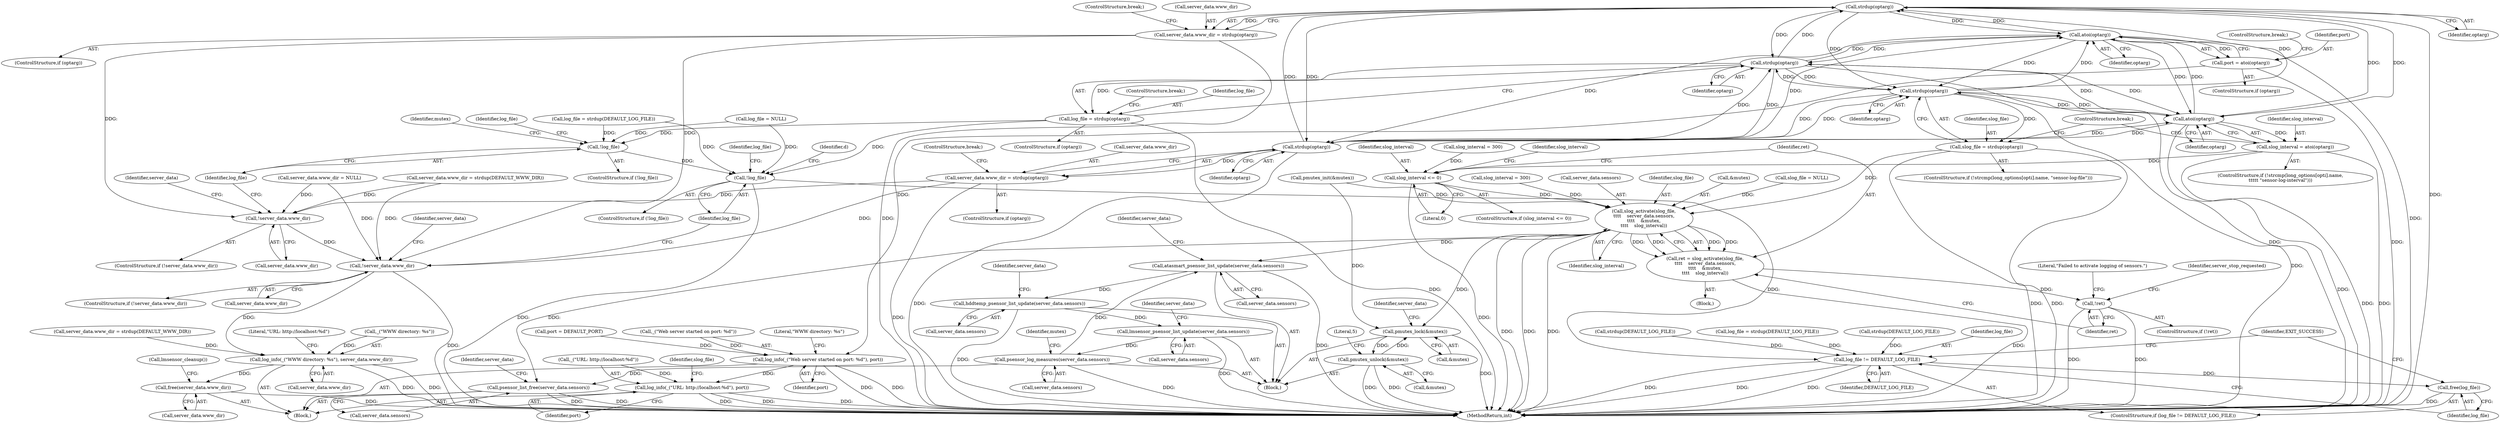 digraph "1_wpitchoune_8b10426dcc0246c1712a99460dd470dcb1cc4d9c_0@API" {
"1000178" [label="(Call,strdup(optarg))"];
"1000186" [label="(Call,atoi(optarg))"];
"1000178" [label="(Call,strdup(optarg))"];
"1000213" [label="(Call,strdup(optarg))"];
"1000228" [label="(Call,strdup(optarg))"];
"1000242" [label="(Call,atoi(optarg))"];
"1000201" [label="(Call,strdup(optarg))"];
"1000174" [label="(Call,server_data.www_dir = strdup(optarg))"];
"1000266" [label="(Call,!server_data.www_dir)"];
"1000289" [label="(Call,!server_data.www_dir)"];
"1000319" [label="(Call,log_info(_(\"WWW directory: %s\"), server_data.www_dir))"];
"1000403" [label="(Call,free(server_data.www_dir))"];
"1000197" [label="(Call,server_data.www_dir = strdup(optarg))"];
"1000211" [label="(Call,log_file = strdup(optarg))"];
"1000277" [label="(Call,!log_file)"];
"1000300" [label="(Call,!log_file)"];
"1000410" [label="(Call,log_file != DEFAULT_LOG_FILE)"];
"1000413" [label="(Call,free(log_file))"];
"1000226" [label="(Call,slog_file = strdup(optarg))"];
"1000341" [label="(Call,slog_activate(slog_file,\n\t\t\t\t    server_data.sensors,\n\t\t\t\t    &mutex,\n\t\t\t\t    slog_interval))"];
"1000339" [label="(Call,ret = slog_activate(slog_file,\n\t\t\t\t    server_data.sensors,\n\t\t\t\t    &mutex,\n\t\t\t\t    slog_interval))"];
"1000350" [label="(Call,!ret)"];
"1000359" [label="(Call,pmutex_lock(&mutex))"];
"1000387" [label="(Call,pmutex_unlock(&mutex))"];
"1000371" [label="(Call,atasmart_psensor_list_update(server_data.sensors))"];
"1000375" [label="(Call,hddtemp_psensor_list_update(server_data.sensors))"];
"1000379" [label="(Call,lmsensor_psensor_list_update(server_data.sensors))"];
"1000383" [label="(Call,psensor_log_measures(server_data.sensors))"];
"1000395" [label="(Call,psensor_list_free(server_data.sensors))"];
"1000240" [label="(Call,slog_interval = atoi(optarg))"];
"1000333" [label="(Call,slog_interval <= 0)"];
"1000184" [label="(Call,port = atoi(optarg))"];
"1000315" [label="(Call,log_info(_(\"Web server started on port: %d\"), port))"];
"1000325" [label="(Call,log_info(_(\"URL: http://localhost:%d\"), port))"];
"1000281" [label="(Call,strdup(DEFAULT_LOG_FILE))"];
"1000321" [label="(Literal,\"WWW directory: %s\")"];
"1000410" [label="(Call,log_file != DEFAULT_LOG_FILE)"];
"1000188" [label="(ControlStructure,break;)"];
"1000240" [label="(Call,slog_interval = atoi(optarg))"];
"1000354" [label="(Literal,\"Failed to activate logging of sensors.\")"];
"1000303" [label="(Identifier,log_file)"];
"1000266" [label="(Call,!server_data.www_dir)"];
"1000381" [label="(Identifier,server_data)"];
"1000371" [label="(Call,atasmart_psensor_list_update(server_data.sensors))"];
"1000285" [label="(Identifier,mutex)"];
"1000186" [label="(Call,atoi(optarg))"];
"1000327" [label="(Literal,\"URL: http://localhost:%d\")"];
"1000302" [label="(Call,log_file = strdup(DEFAULT_LOG_FILE))"];
"1000231" [label="(ControlStructure,if (!strcmp(long_options[opti].name,\n\t\t\t\t\t \"sensor-log-interval\")))"];
"1000341" [label="(Call,slog_activate(slog_file,\n\t\t\t\t    server_data.sensors,\n\t\t\t\t    &mutex,\n\t\t\t\t    slog_interval))"];
"1000300" [label="(Call,!log_file)"];
"1000270" [label="(Call,server_data.www_dir = strdup(DEFAULT_WWW_DIR))"];
"1000202" [label="(Identifier,optarg)"];
"1000328" [label="(Identifier,port)"];
"1000350" [label="(Call,!ret)"];
"1000227" [label="(Identifier,slog_file)"];
"1000172" [label="(ControlStructure,if (optarg))"];
"1000290" [label="(Call,server_data.www_dir)"];
"1000211" [label="(Call,log_file = strdup(optarg))"];
"1000407" [label="(Call,lmsensor_cleanup())"];
"1000413" [label="(Call,free(log_file))"];
"1000280" [label="(Identifier,log_file)"];
"1000391" [label="(Literal,5)"];
"1000304" [label="(Call,strdup(DEFAULT_LOG_FILE))"];
"1000293" [label="(Call,server_data.www_dir = strdup(DEFAULT_WWW_DIR))"];
"1000375" [label="(Call,hddtemp_psensor_list_update(server_data.sensors))"];
"1000180" [label="(ControlStructure,break;)"];
"1000412" [label="(Identifier,DEFAULT_LOG_FILE)"];
"1000127" [label="(Call,server_data.www_dir = NULL)"];
"1000241" [label="(Identifier,slog_interval)"];
"1000331" [label="(Block,)"];
"1000377" [label="(Identifier,server_data)"];
"1000388" [label="(Call,&mutex)"];
"1000335" [label="(Literal,0)"];
"1000404" [label="(Call,server_data.www_dir)"];
"1000333" [label="(Call,slog_interval <= 0)"];
"1000359" [label="(Call,pmutex_lock(&mutex))"];
"1000320" [label="(Call,_(\"WWW directory: %s\"))"];
"1000343" [label="(Call,server_data.sensors)"];
"1000318" [label="(Identifier,port)"];
"1000380" [label="(Call,server_data.sensors)"];
"1000348" [label="(Identifier,slog_interval)"];
"1000289" [label="(Call,!server_data.www_dir)"];
"1000384" [label="(Call,server_data.sensors)"];
"1000387" [label="(Call,pmutex_unlock(&mutex))"];
"1000316" [label="(Call,_(\"Web server started on port: %d\"))"];
"1000322" [label="(Call,server_data.www_dir)"];
"1000185" [label="(Identifier,port)"];
"1000276" [label="(ControlStructure,if (!log_file))"];
"1000217" [label="(ControlStructure,if (!strcmp(long_options[opti].name, \"sensor-log-file\")))"];
"1000215" [label="(ControlStructure,break;)"];
"1000104" [label="(Block,)"];
"1000308" [label="(Identifier,d)"];
"1000267" [label="(Call,server_data.www_dir)"];
"1000395" [label="(Call,psensor_list_free(server_data.sensors))"];
"1000417" [label="(MethodReturn,int)"];
"1000342" [label="(Identifier,slog_file)"];
"1000243" [label="(Identifier,optarg)"];
"1000288" [label="(ControlStructure,if (!server_data.www_dir))"];
"1000242" [label="(Call,atoi(optarg))"];
"1000244" [label="(ControlStructure,break;)"];
"1000401" [label="(Identifier,server_data)"];
"1000349" [label="(ControlStructure,if (!ret))"];
"1000411" [label="(Identifier,log_file)"];
"1000301" [label="(Identifier,log_file)"];
"1000174" [label="(Call,server_data.www_dir = strdup(optarg))"];
"1000416" [label="(Identifier,EXIT_SUCCESS)"];
"1000178" [label="(Call,strdup(optarg))"];
"1000346" [label="(Call,&mutex)"];
"1000272" [label="(Identifier,server_data)"];
"1000142" [label="(Call,slog_file = NULL)"];
"1000340" [label="(Identifier,ret)"];
"1000379" [label="(Call,lmsensor_psensor_list_update(server_data.sensors))"];
"1000295" [label="(Identifier,server_data)"];
"1000226" [label="(Call,slog_file = strdup(optarg))"];
"1000360" [label="(Call,&mutex)"];
"1000330" [label="(Identifier,slog_file)"];
"1000299" [label="(ControlStructure,if (!log_file))"];
"1000283" [label="(Call,pmutex_init(&mutex))"];
"1000203" [label="(ControlStructure,break;)"];
"1000278" [label="(Identifier,log_file)"];
"1000396" [label="(Call,server_data.sensors)"];
"1000139" [label="(Call,log_file = NULL)"];
"1000365" [label="(Identifier,server_data)"];
"1000201" [label="(Call,strdup(optarg))"];
"1000319" [label="(Call,log_info(_(\"WWW directory: %s\"), server_data.www_dir))"];
"1000145" [label="(Call,slog_interval = 300)"];
"1000265" [label="(ControlStructure,if (!server_data.www_dir))"];
"1000357" [label="(Identifier,server_stop_requested)"];
"1000197" [label="(Call,server_data.www_dir = strdup(optarg))"];
"1000383" [label="(Call,psensor_log_measures(server_data.sensors))"];
"1000209" [label="(ControlStructure,if (optarg))"];
"1000358" [label="(Block,)"];
"1000414" [label="(Identifier,log_file)"];
"1000337" [label="(Identifier,slog_interval)"];
"1000334" [label="(Identifier,slog_interval)"];
"1000326" [label="(Call,_(\"URL: http://localhost:%d\"))"];
"1000385" [label="(Identifier,server_data)"];
"1000187" [label="(Identifier,optarg)"];
"1000212" [label="(Identifier,log_file)"];
"1000148" [label="(Call,port = DEFAULT_PORT)"];
"1000184" [label="(Call,port = atoi(optarg))"];
"1000214" [label="(Identifier,optarg)"];
"1000403" [label="(Call,free(server_data.www_dir))"];
"1000315" [label="(Call,log_info(_(\"Web server started on port: %d\"), port))"];
"1000229" [label="(Identifier,optarg)"];
"1000228" [label="(Call,strdup(optarg))"];
"1000336" [label="(Call,slog_interval = 300)"];
"1000409" [label="(ControlStructure,if (log_file != DEFAULT_LOG_FILE))"];
"1000195" [label="(ControlStructure,if (optarg))"];
"1000351" [label="(Identifier,ret)"];
"1000182" [label="(ControlStructure,if (optarg))"];
"1000325" [label="(Call,log_info(_(\"URL: http://localhost:%d\"), port))"];
"1000198" [label="(Call,server_data.www_dir)"];
"1000279" [label="(Call,log_file = strdup(DEFAULT_LOG_FILE))"];
"1000332" [label="(ControlStructure,if (slog_interval <= 0))"];
"1000179" [label="(Identifier,optarg)"];
"1000339" [label="(Call,ret = slog_activate(slog_file,\n\t\t\t\t    server_data.sensors,\n\t\t\t\t    &mutex,\n\t\t\t\t    slog_interval))"];
"1000175" [label="(Call,server_data.www_dir)"];
"1000372" [label="(Call,server_data.sensors)"];
"1000213" [label="(Call,strdup(optarg))"];
"1000389" [label="(Identifier,mutex)"];
"1000376" [label="(Call,server_data.sensors)"];
"1000277" [label="(Call,!log_file)"];
"1000178" -> "1000174"  [label="AST: "];
"1000178" -> "1000179"  [label="CFG: "];
"1000179" -> "1000178"  [label="AST: "];
"1000174" -> "1000178"  [label="CFG: "];
"1000178" -> "1000417"  [label="DDG: "];
"1000178" -> "1000174"  [label="DDG: "];
"1000186" -> "1000178"  [label="DDG: "];
"1000213" -> "1000178"  [label="DDG: "];
"1000228" -> "1000178"  [label="DDG: "];
"1000242" -> "1000178"  [label="DDG: "];
"1000201" -> "1000178"  [label="DDG: "];
"1000178" -> "1000186"  [label="DDG: "];
"1000178" -> "1000201"  [label="DDG: "];
"1000178" -> "1000213"  [label="DDG: "];
"1000178" -> "1000228"  [label="DDG: "];
"1000178" -> "1000242"  [label="DDG: "];
"1000186" -> "1000184"  [label="AST: "];
"1000186" -> "1000187"  [label="CFG: "];
"1000187" -> "1000186"  [label="AST: "];
"1000184" -> "1000186"  [label="CFG: "];
"1000186" -> "1000417"  [label="DDG: "];
"1000186" -> "1000184"  [label="DDG: "];
"1000213" -> "1000186"  [label="DDG: "];
"1000228" -> "1000186"  [label="DDG: "];
"1000242" -> "1000186"  [label="DDG: "];
"1000201" -> "1000186"  [label="DDG: "];
"1000186" -> "1000201"  [label="DDG: "];
"1000186" -> "1000213"  [label="DDG: "];
"1000186" -> "1000228"  [label="DDG: "];
"1000186" -> "1000242"  [label="DDG: "];
"1000213" -> "1000211"  [label="AST: "];
"1000213" -> "1000214"  [label="CFG: "];
"1000214" -> "1000213"  [label="AST: "];
"1000211" -> "1000213"  [label="CFG: "];
"1000213" -> "1000417"  [label="DDG: "];
"1000213" -> "1000201"  [label="DDG: "];
"1000213" -> "1000211"  [label="DDG: "];
"1000228" -> "1000213"  [label="DDG: "];
"1000242" -> "1000213"  [label="DDG: "];
"1000201" -> "1000213"  [label="DDG: "];
"1000213" -> "1000228"  [label="DDG: "];
"1000213" -> "1000242"  [label="DDG: "];
"1000228" -> "1000226"  [label="AST: "];
"1000228" -> "1000229"  [label="CFG: "];
"1000229" -> "1000228"  [label="AST: "];
"1000226" -> "1000228"  [label="CFG: "];
"1000228" -> "1000417"  [label="DDG: "];
"1000228" -> "1000201"  [label="DDG: "];
"1000228" -> "1000226"  [label="DDG: "];
"1000242" -> "1000228"  [label="DDG: "];
"1000201" -> "1000228"  [label="DDG: "];
"1000228" -> "1000242"  [label="DDG: "];
"1000242" -> "1000240"  [label="AST: "];
"1000242" -> "1000243"  [label="CFG: "];
"1000243" -> "1000242"  [label="AST: "];
"1000240" -> "1000242"  [label="CFG: "];
"1000242" -> "1000417"  [label="DDG: "];
"1000242" -> "1000201"  [label="DDG: "];
"1000242" -> "1000240"  [label="DDG: "];
"1000201" -> "1000242"  [label="DDG: "];
"1000201" -> "1000197"  [label="AST: "];
"1000201" -> "1000202"  [label="CFG: "];
"1000202" -> "1000201"  [label="AST: "];
"1000197" -> "1000201"  [label="CFG: "];
"1000201" -> "1000417"  [label="DDG: "];
"1000201" -> "1000197"  [label="DDG: "];
"1000174" -> "1000172"  [label="AST: "];
"1000175" -> "1000174"  [label="AST: "];
"1000180" -> "1000174"  [label="CFG: "];
"1000174" -> "1000417"  [label="DDG: "];
"1000174" -> "1000266"  [label="DDG: "];
"1000174" -> "1000289"  [label="DDG: "];
"1000266" -> "1000265"  [label="AST: "];
"1000266" -> "1000267"  [label="CFG: "];
"1000267" -> "1000266"  [label="AST: "];
"1000272" -> "1000266"  [label="CFG: "];
"1000278" -> "1000266"  [label="CFG: "];
"1000127" -> "1000266"  [label="DDG: "];
"1000270" -> "1000266"  [label="DDG: "];
"1000197" -> "1000266"  [label="DDG: "];
"1000266" -> "1000289"  [label="DDG: "];
"1000289" -> "1000288"  [label="AST: "];
"1000289" -> "1000290"  [label="CFG: "];
"1000290" -> "1000289"  [label="AST: "];
"1000295" -> "1000289"  [label="CFG: "];
"1000301" -> "1000289"  [label="CFG: "];
"1000289" -> "1000417"  [label="DDG: "];
"1000127" -> "1000289"  [label="DDG: "];
"1000270" -> "1000289"  [label="DDG: "];
"1000197" -> "1000289"  [label="DDG: "];
"1000289" -> "1000319"  [label="DDG: "];
"1000319" -> "1000104"  [label="AST: "];
"1000319" -> "1000322"  [label="CFG: "];
"1000320" -> "1000319"  [label="AST: "];
"1000322" -> "1000319"  [label="AST: "];
"1000327" -> "1000319"  [label="CFG: "];
"1000319" -> "1000417"  [label="DDG: "];
"1000319" -> "1000417"  [label="DDG: "];
"1000320" -> "1000319"  [label="DDG: "];
"1000293" -> "1000319"  [label="DDG: "];
"1000319" -> "1000403"  [label="DDG: "];
"1000403" -> "1000104"  [label="AST: "];
"1000403" -> "1000404"  [label="CFG: "];
"1000404" -> "1000403"  [label="AST: "];
"1000407" -> "1000403"  [label="CFG: "];
"1000403" -> "1000417"  [label="DDG: "];
"1000197" -> "1000195"  [label="AST: "];
"1000198" -> "1000197"  [label="AST: "];
"1000203" -> "1000197"  [label="CFG: "];
"1000197" -> "1000417"  [label="DDG: "];
"1000211" -> "1000209"  [label="AST: "];
"1000212" -> "1000211"  [label="AST: "];
"1000215" -> "1000211"  [label="CFG: "];
"1000211" -> "1000417"  [label="DDG: "];
"1000211" -> "1000277"  [label="DDG: "];
"1000211" -> "1000300"  [label="DDG: "];
"1000277" -> "1000276"  [label="AST: "];
"1000277" -> "1000278"  [label="CFG: "];
"1000278" -> "1000277"  [label="AST: "];
"1000280" -> "1000277"  [label="CFG: "];
"1000285" -> "1000277"  [label="CFG: "];
"1000279" -> "1000277"  [label="DDG: "];
"1000139" -> "1000277"  [label="DDG: "];
"1000277" -> "1000300"  [label="DDG: "];
"1000300" -> "1000299"  [label="AST: "];
"1000300" -> "1000301"  [label="CFG: "];
"1000301" -> "1000300"  [label="AST: "];
"1000303" -> "1000300"  [label="CFG: "];
"1000308" -> "1000300"  [label="CFG: "];
"1000300" -> "1000417"  [label="DDG: "];
"1000279" -> "1000300"  [label="DDG: "];
"1000139" -> "1000300"  [label="DDG: "];
"1000300" -> "1000410"  [label="DDG: "];
"1000410" -> "1000409"  [label="AST: "];
"1000410" -> "1000412"  [label="CFG: "];
"1000411" -> "1000410"  [label="AST: "];
"1000412" -> "1000410"  [label="AST: "];
"1000414" -> "1000410"  [label="CFG: "];
"1000416" -> "1000410"  [label="CFG: "];
"1000410" -> "1000417"  [label="DDG: "];
"1000410" -> "1000417"  [label="DDG: "];
"1000410" -> "1000417"  [label="DDG: "];
"1000302" -> "1000410"  [label="DDG: "];
"1000281" -> "1000410"  [label="DDG: "];
"1000304" -> "1000410"  [label="DDG: "];
"1000410" -> "1000413"  [label="DDG: "];
"1000413" -> "1000409"  [label="AST: "];
"1000413" -> "1000414"  [label="CFG: "];
"1000414" -> "1000413"  [label="AST: "];
"1000416" -> "1000413"  [label="CFG: "];
"1000413" -> "1000417"  [label="DDG: "];
"1000226" -> "1000217"  [label="AST: "];
"1000227" -> "1000226"  [label="AST: "];
"1000244" -> "1000226"  [label="CFG: "];
"1000226" -> "1000417"  [label="DDG: "];
"1000226" -> "1000417"  [label="DDG: "];
"1000226" -> "1000341"  [label="DDG: "];
"1000341" -> "1000339"  [label="AST: "];
"1000341" -> "1000348"  [label="CFG: "];
"1000342" -> "1000341"  [label="AST: "];
"1000343" -> "1000341"  [label="AST: "];
"1000346" -> "1000341"  [label="AST: "];
"1000348" -> "1000341"  [label="AST: "];
"1000339" -> "1000341"  [label="CFG: "];
"1000341" -> "1000417"  [label="DDG: "];
"1000341" -> "1000417"  [label="DDG: "];
"1000341" -> "1000417"  [label="DDG: "];
"1000341" -> "1000339"  [label="DDG: "];
"1000341" -> "1000339"  [label="DDG: "];
"1000341" -> "1000339"  [label="DDG: "];
"1000341" -> "1000339"  [label="DDG: "];
"1000142" -> "1000341"  [label="DDG: "];
"1000283" -> "1000341"  [label="DDG: "];
"1000333" -> "1000341"  [label="DDG: "];
"1000336" -> "1000341"  [label="DDG: "];
"1000341" -> "1000359"  [label="DDG: "];
"1000341" -> "1000371"  [label="DDG: "];
"1000341" -> "1000395"  [label="DDG: "];
"1000339" -> "1000331"  [label="AST: "];
"1000340" -> "1000339"  [label="AST: "];
"1000351" -> "1000339"  [label="CFG: "];
"1000339" -> "1000417"  [label="DDG: "];
"1000339" -> "1000350"  [label="DDG: "];
"1000350" -> "1000349"  [label="AST: "];
"1000350" -> "1000351"  [label="CFG: "];
"1000351" -> "1000350"  [label="AST: "];
"1000354" -> "1000350"  [label="CFG: "];
"1000357" -> "1000350"  [label="CFG: "];
"1000350" -> "1000417"  [label="DDG: "];
"1000350" -> "1000417"  [label="DDG: "];
"1000359" -> "1000358"  [label="AST: "];
"1000359" -> "1000360"  [label="CFG: "];
"1000360" -> "1000359"  [label="AST: "];
"1000365" -> "1000359"  [label="CFG: "];
"1000359" -> "1000417"  [label="DDG: "];
"1000283" -> "1000359"  [label="DDG: "];
"1000387" -> "1000359"  [label="DDG: "];
"1000359" -> "1000387"  [label="DDG: "];
"1000387" -> "1000358"  [label="AST: "];
"1000387" -> "1000388"  [label="CFG: "];
"1000388" -> "1000387"  [label="AST: "];
"1000391" -> "1000387"  [label="CFG: "];
"1000387" -> "1000417"  [label="DDG: "];
"1000387" -> "1000417"  [label="DDG: "];
"1000371" -> "1000358"  [label="AST: "];
"1000371" -> "1000372"  [label="CFG: "];
"1000372" -> "1000371"  [label="AST: "];
"1000377" -> "1000371"  [label="CFG: "];
"1000371" -> "1000417"  [label="DDG: "];
"1000383" -> "1000371"  [label="DDG: "];
"1000371" -> "1000375"  [label="DDG: "];
"1000375" -> "1000358"  [label="AST: "];
"1000375" -> "1000376"  [label="CFG: "];
"1000376" -> "1000375"  [label="AST: "];
"1000381" -> "1000375"  [label="CFG: "];
"1000375" -> "1000417"  [label="DDG: "];
"1000375" -> "1000379"  [label="DDG: "];
"1000379" -> "1000358"  [label="AST: "];
"1000379" -> "1000380"  [label="CFG: "];
"1000380" -> "1000379"  [label="AST: "];
"1000385" -> "1000379"  [label="CFG: "];
"1000379" -> "1000417"  [label="DDG: "];
"1000379" -> "1000383"  [label="DDG: "];
"1000383" -> "1000358"  [label="AST: "];
"1000383" -> "1000384"  [label="CFG: "];
"1000384" -> "1000383"  [label="AST: "];
"1000389" -> "1000383"  [label="CFG: "];
"1000383" -> "1000417"  [label="DDG: "];
"1000383" -> "1000395"  [label="DDG: "];
"1000395" -> "1000104"  [label="AST: "];
"1000395" -> "1000396"  [label="CFG: "];
"1000396" -> "1000395"  [label="AST: "];
"1000401" -> "1000395"  [label="CFG: "];
"1000395" -> "1000417"  [label="DDG: "];
"1000395" -> "1000417"  [label="DDG: "];
"1000240" -> "1000231"  [label="AST: "];
"1000241" -> "1000240"  [label="AST: "];
"1000244" -> "1000240"  [label="CFG: "];
"1000240" -> "1000417"  [label="DDG: "];
"1000240" -> "1000417"  [label="DDG: "];
"1000240" -> "1000333"  [label="DDG: "];
"1000333" -> "1000332"  [label="AST: "];
"1000333" -> "1000335"  [label="CFG: "];
"1000334" -> "1000333"  [label="AST: "];
"1000335" -> "1000333"  [label="AST: "];
"1000337" -> "1000333"  [label="CFG: "];
"1000340" -> "1000333"  [label="CFG: "];
"1000333" -> "1000417"  [label="DDG: "];
"1000145" -> "1000333"  [label="DDG: "];
"1000184" -> "1000182"  [label="AST: "];
"1000185" -> "1000184"  [label="AST: "];
"1000188" -> "1000184"  [label="CFG: "];
"1000184" -> "1000417"  [label="DDG: "];
"1000184" -> "1000315"  [label="DDG: "];
"1000315" -> "1000104"  [label="AST: "];
"1000315" -> "1000318"  [label="CFG: "];
"1000316" -> "1000315"  [label="AST: "];
"1000318" -> "1000315"  [label="AST: "];
"1000321" -> "1000315"  [label="CFG: "];
"1000315" -> "1000417"  [label="DDG: "];
"1000315" -> "1000417"  [label="DDG: "];
"1000316" -> "1000315"  [label="DDG: "];
"1000148" -> "1000315"  [label="DDG: "];
"1000315" -> "1000325"  [label="DDG: "];
"1000325" -> "1000104"  [label="AST: "];
"1000325" -> "1000328"  [label="CFG: "];
"1000326" -> "1000325"  [label="AST: "];
"1000328" -> "1000325"  [label="AST: "];
"1000330" -> "1000325"  [label="CFG: "];
"1000325" -> "1000417"  [label="DDG: "];
"1000325" -> "1000417"  [label="DDG: "];
"1000325" -> "1000417"  [label="DDG: "];
"1000326" -> "1000325"  [label="DDG: "];
}
